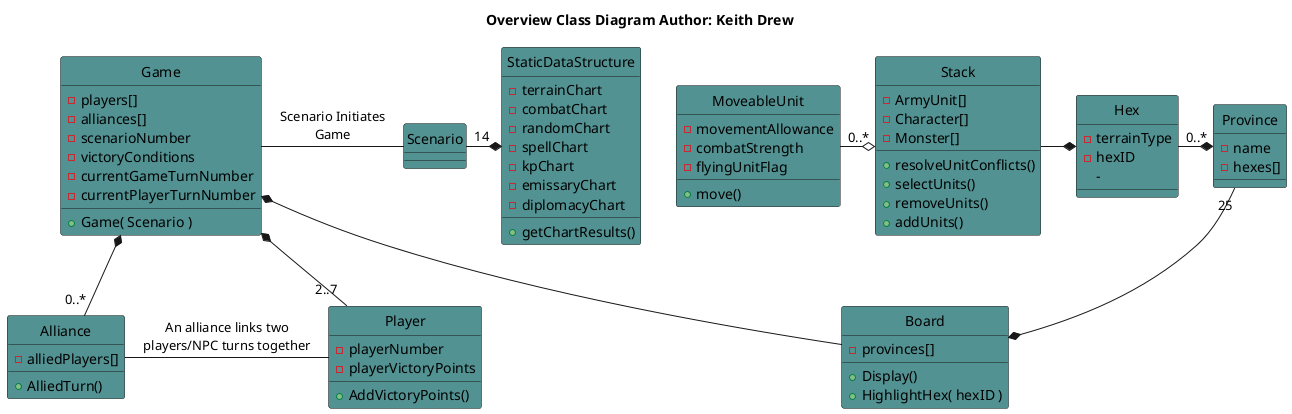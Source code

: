 @startuml
hide circle
title <b>Overview Class Diagram<b> Author: Keith Drew

Game *-- Board
Game *-- "2..7" Player
Game *-- "0..*" Alliance 
Game - Scenario : Scenario Initiates\nGame
Scenario "14" -* StaticDataStructure
Alliance - Player : An alliance links two\nplayers/NPC turns together
Province "25" -down-* Board
Hex "0..*" -right-* Province
Stack -right-* Hex
MoveableUnit "0..*" -right-o Stack

class Game #529292 {
-players[]
-alliances[]
-scenarioNumber
-victoryConditions
-currentGameTurnNumber
-currentPlayerTurnNumber
+Game( Scenario )
}

class Board #529292 {
-provinces[]
+Display()
+HighlightHex( hexID )
}

class Player #529292 {
-playerNumber
-playerVictoryPoints
+AddVictoryPoints()
}

class Alliance #529292 {
-alliedPlayers[]
+AlliedTurn()
}

class Province #529292 {
-name
-hexes[]
}

class Hex #529292 {
-terrainType
-hexID
-
}

class Stack #529292 {
-ArmyUnit[]
-Character[]
-Monster[]
+resolveUnitConflicts()
+selectUnits()
+removeUnits()
+addUnits()
}

class MoveableUnit #529292 {
-movementAllowance
-combatStrength
-flyingUnitFlag
+move()
}

class Scenario #529292 {
}

class StaticDataStructure #529292 {
-terrainChart
-combatChart
-randomChart
-spellChart
-kpChart
-emissaryChart
-diplomacyChart
+getChartResults()
}
@enduml